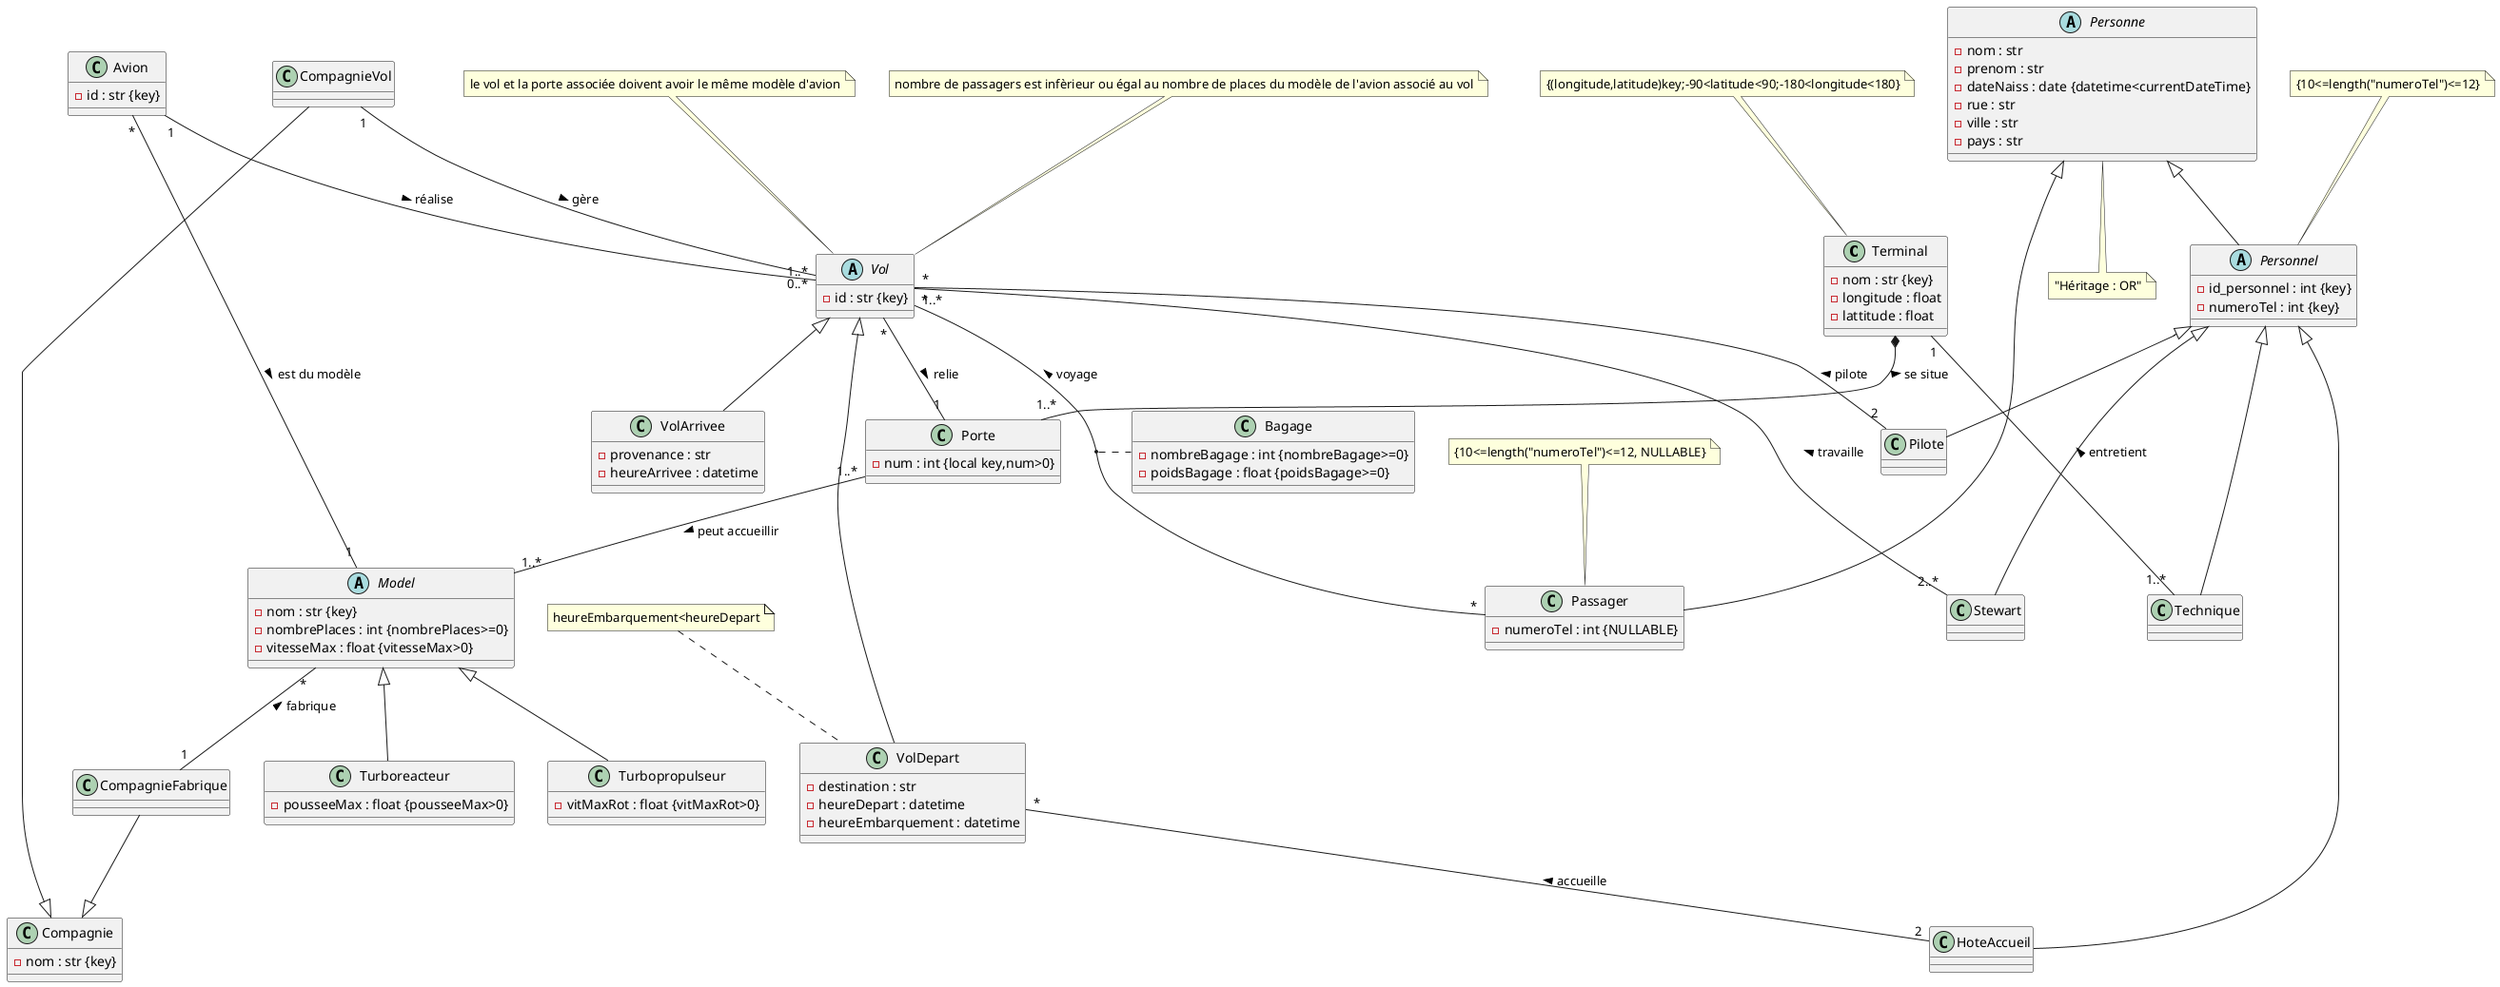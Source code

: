 @startuml

class Terminal {
- nom : str {key}
- longitude : float
- lattitude : float
}
note top of Terminal : {(longitude,latitude)key;-90<latitude<90;-180<longitude<180}

class Porte {
- num : int {local key,num>0}
}


class Avion {
- id : str {key}
}

class Compagnie {
- nom : str {key}
}

CompagnieFabrique--|>Compagnie
CompagnieVol--|>Compagnie

class CompagnieFabrique{

}


abstract class Model {
- nom : str {key}
- nombrePlaces : int {nombrePlaces>=0}
- vitesseMax : float {vitesseMax>0}
}

class Turbopropulseur{
- vitMaxRot : float {vitMaxRot>0}
}

class Turboreacteur{
- pousseeMax : float {pousseeMax>0}
}

abstract class Vol{
- id : str {key} 
}
note top of Vol : le vol et la porte associée doivent avoir le même modèle d'avion
note top of Vol : nombre de passagers est infèrieur ou égal au nombre de places du modèle de l'avion associé au vol


class VolDepart{
- destination : str
- heureDepart : datetime
- heureEmbarquement : datetime
}
note top of VolDepart : heureEmbarquement<heureDepart

class VolArrivee{
- provenance : str
- heureArrivee : datetime
}




abstract class Personne{
- nom : str
- prenom : str
- dateNaiss : date {datetime<currentDateTime}
- rue : str
- ville : str
- pays : str
}

abstract class Personnel{
- id_personnel : int {key}
- numeroTel : int {key}
}
note top of Personnel : {10<=length("numeroTel")<=12}
class Pilote{}
class Stewart{}
class HoteAccueil{}
class Technique{}


class Passager{
- numeroTel : int {NULLABLE}

}
note top of Passager : {10<=length("numeroTel")<=12, NULLABLE}



Avion"*"--"1"Model : est du modèle >
Personne<|--Personnel
note bottom of Personne :  "Héritage : OR"
Personne<|--Passager


Porte"1..*"--"1..*" Model : peut accueillir >
Model<|--Turbopropulseur
Model<|--Turboreacteur
Vol<|--VolArrivee
Vol<|----VolDepart
CompagnieVol"1"--"0..*"Vol : gère >
Personnel<|--Pilote
Personnel<|---Stewart
Personnel<|--HoteAccueil
Personnel<|---Technique
Terminal*--"1..*"Porte : se situe < 
Avion"1"--"1..*"Vol : réalise >
Model"*"--"1"CompagnieFabrique : fabrique <
Vol"*"--"2"Pilote : pilote <
Vol"*"--"2..*"Stewart : travaille <
VolDepart"*"--"2"HoteAccueil : accueille <
Terminal"1"--"1..*"Technique : entretient <
Vol"1..*"--"*"Passager : voyage <
(Vol,Passager).. Bagage
class Bagage{
- nombreBagage : int {nombreBagage>=0}
- poidsBagage : float {poidsBagage>=0}
}

Vol"*"--"1"Porte : relie >


@enduml
